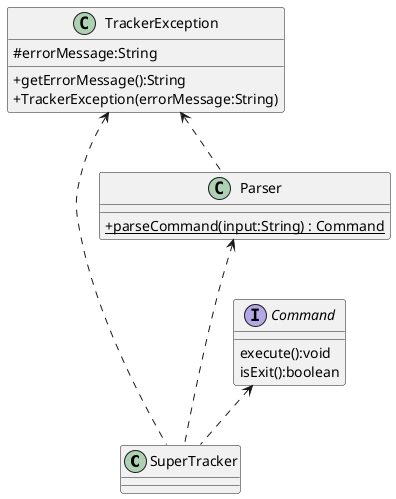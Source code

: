 
@startuml
'https://plantuml.com/class-diagram
skinparam classAttributeIconSize 0

class SuperTracker
class Parser
class TrackerException
interface Command

Parser <... SuperTracker
Command <.. SuperTracker
TrackerException <.. SuperTracker
TrackerException <.. Parser

interface Command {
    execute():void
    isExit():boolean
}

class TrackerException {
    #errorMessage:String
    +getErrorMessage():String
    +TrackerException(errorMessage:String)
}

class Parser {
    {static}+parseCommand(input:String) : Command
}

@enduml

@startuml
hide footbox
actor User as User
participant "SuperTracker" as SuperTracker <<class>> #f5e3a9
participant "Parser" as Parser <<class>> #cbf7f4

User -> SuperTracker : userInput
SuperTracker -> Parser : parseCommand(userInput)
activate Parser #cbf7f4

alt valid command word in userInput
    Parser -> Parser : getPatternMatcher(regex, userInput, paramFlags)
    activate Parser #a9dff5
    Parser --> Parser : commandToExecute
    deactivate Parser
    Parser --> SuperTracker : commandToExecute
else invalid userInput
    Parser --> SuperTracker : InvalidCommand
    deactivate Parser
end

SuperTracker -> User : Output

@enduml